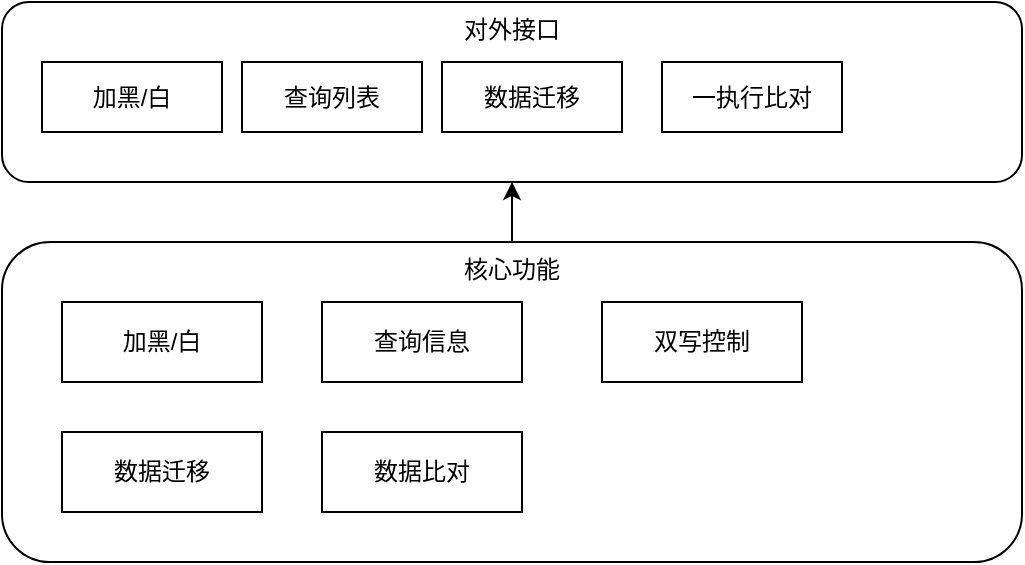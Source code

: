 <mxfile version="21.6.5" type="github">
  <diagram name="第 1 页" id="J0wDb5LOhFrOmeh5foII">
    <mxGraphModel dx="1434" dy="796" grid="1" gridSize="10" guides="1" tooltips="1" connect="1" arrows="1" fold="1" page="1" pageScale="1" pageWidth="827" pageHeight="1169" math="0" shadow="0">
      <root>
        <mxCell id="0" />
        <mxCell id="1" parent="0" />
        <mxCell id="7xZ_5i5Cm7x34CqW2UKj-3" value="对外接口" style="rounded=1;whiteSpace=wrap;html=1;verticalAlign=top;" vertex="1" parent="1">
          <mxGeometry x="170" y="110" width="510" height="90" as="geometry" />
        </mxCell>
        <mxCell id="7xZ_5i5Cm7x34CqW2UKj-2" value="加黑/白" style="rounded=0;whiteSpace=wrap;html=1;verticalAlign=middle;" vertex="1" parent="1">
          <mxGeometry x="190" y="140" width="90" height="35" as="geometry" />
        </mxCell>
        <mxCell id="7xZ_5i5Cm7x34CqW2UKj-4" value="查询列表" style="rounded=0;whiteSpace=wrap;html=1;verticalAlign=middle;" vertex="1" parent="1">
          <mxGeometry x="290" y="140" width="90" height="35" as="geometry" />
        </mxCell>
        <mxCell id="7xZ_5i5Cm7x34CqW2UKj-5" value="数据迁移" style="rounded=0;whiteSpace=wrap;html=1;verticalAlign=middle;" vertex="1" parent="1">
          <mxGeometry x="390" y="140" width="90" height="35" as="geometry" />
        </mxCell>
        <mxCell id="7xZ_5i5Cm7x34CqW2UKj-12" style="edgeStyle=orthogonalEdgeStyle;rounded=0;orthogonalLoop=1;jettySize=auto;html=1;entryX=0.5;entryY=1;entryDx=0;entryDy=0;" edge="1" parent="1" source="7xZ_5i5Cm7x34CqW2UKj-6" target="7xZ_5i5Cm7x34CqW2UKj-3">
          <mxGeometry relative="1" as="geometry" />
        </mxCell>
        <mxCell id="7xZ_5i5Cm7x34CqW2UKj-6" value="核心功能" style="rounded=1;whiteSpace=wrap;html=1;verticalAlign=top;" vertex="1" parent="1">
          <mxGeometry x="170" y="230" width="510" height="160" as="geometry" />
        </mxCell>
        <mxCell id="7xZ_5i5Cm7x34CqW2UKj-7" value="数据迁移" style="rounded=0;whiteSpace=wrap;html=1;" vertex="1" parent="1">
          <mxGeometry x="200" y="325" width="100" height="40" as="geometry" />
        </mxCell>
        <mxCell id="7xZ_5i5Cm7x34CqW2UKj-8" value="加黑/白" style="rounded=0;whiteSpace=wrap;html=1;" vertex="1" parent="1">
          <mxGeometry x="200" y="260" width="100" height="40" as="geometry" />
        </mxCell>
        <mxCell id="7xZ_5i5Cm7x34CqW2UKj-9" value="查询信息" style="rounded=0;whiteSpace=wrap;html=1;" vertex="1" parent="1">
          <mxGeometry x="330" y="260" width="100" height="40" as="geometry" />
        </mxCell>
        <mxCell id="7xZ_5i5Cm7x34CqW2UKj-10" value="数据比对" style="rounded=0;whiteSpace=wrap;html=1;" vertex="1" parent="1">
          <mxGeometry x="330" y="325" width="100" height="40" as="geometry" />
        </mxCell>
        <mxCell id="7xZ_5i5Cm7x34CqW2UKj-11" value="双写控制" style="rounded=0;whiteSpace=wrap;html=1;" vertex="1" parent="1">
          <mxGeometry x="470" y="260" width="100" height="40" as="geometry" />
        </mxCell>
        <mxCell id="7xZ_5i5Cm7x34CqW2UKj-13" value="一执行比对" style="rounded=0;whiteSpace=wrap;html=1;verticalAlign=middle;" vertex="1" parent="1">
          <mxGeometry x="500" y="140" width="90" height="35" as="geometry" />
        </mxCell>
      </root>
    </mxGraphModel>
  </diagram>
</mxfile>
